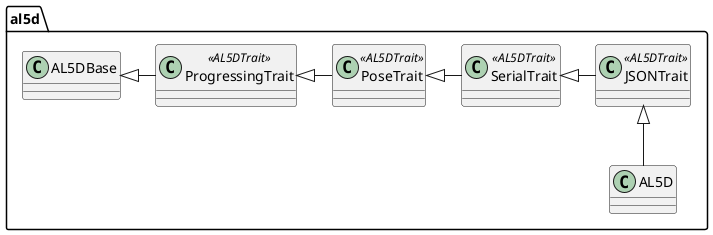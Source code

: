 @startuml

namespace al5d {
    class JSONTrait<<AL5DTrait>>
    class PoseTrait<<AL5DTrait>>
    class ProgressingTrait<<AL5DTrait>>
    class SerialTrait<<AL5DTrait>>

    AL5DBase <|- ProgressingTrait
    ProgressingTrait <|- PoseTrait
    PoseTrait <|- SerialTrait
    SerialTrait <|- JSONTrait
    JSONTrait <|-- AL5D
}

@enduml
